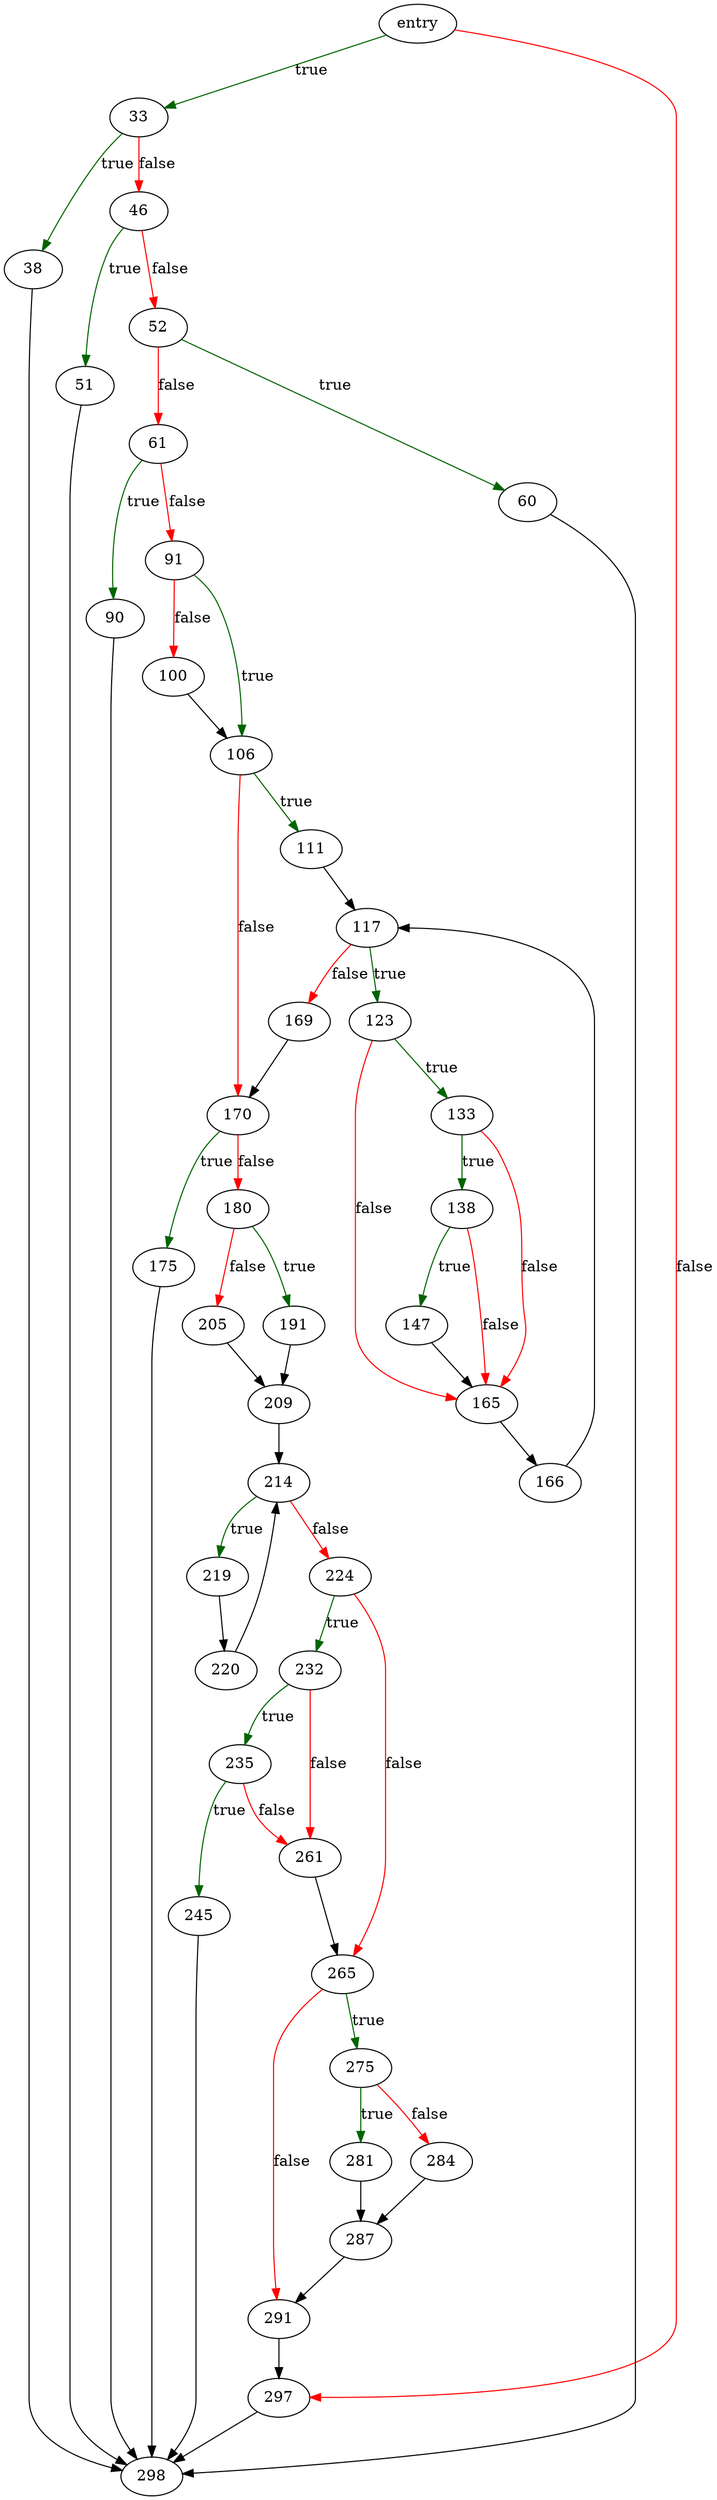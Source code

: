 digraph "withExpand" {
	// Node definitions.
	2 [label=entry];
	33;
	38;
	46;
	51;
	52;
	60;
	61;
	90;
	91;
	100;
	106;
	111;
	117;
	123;
	133;
	138;
	147;
	165;
	166;
	169;
	170;
	175;
	180;
	191;
	205;
	209;
	214;
	219;
	220;
	224;
	232;
	235;
	245;
	261;
	265;
	275;
	281;
	284;
	287;
	291;
	297;
	298;

	// Edge definitions.
	2 -> 33 [
		color=darkgreen
		label=true
	];
	2 -> 297 [
		color=red
		label=false
	];
	33 -> 38 [
		color=darkgreen
		label=true
	];
	33 -> 46 [
		color=red
		label=false
	];
	38 -> 298;
	46 -> 51 [
		color=darkgreen
		label=true
	];
	46 -> 52 [
		color=red
		label=false
	];
	51 -> 298;
	52 -> 60 [
		color=darkgreen
		label=true
	];
	52 -> 61 [
		color=red
		label=false
	];
	60 -> 298;
	61 -> 90 [
		color=darkgreen
		label=true
	];
	61 -> 91 [
		color=red
		label=false
	];
	90 -> 298;
	91 -> 100 [
		color=red
		label=false
	];
	91 -> 106 [
		color=darkgreen
		label=true
	];
	100 -> 106;
	106 -> 111 [
		color=darkgreen
		label=true
	];
	106 -> 170 [
		color=red
		label=false
	];
	111 -> 117;
	117 -> 123 [
		color=darkgreen
		label=true
	];
	117 -> 169 [
		color=red
		label=false
	];
	123 -> 133 [
		color=darkgreen
		label=true
	];
	123 -> 165 [
		color=red
		label=false
	];
	133 -> 138 [
		color=darkgreen
		label=true
	];
	133 -> 165 [
		color=red
		label=false
	];
	138 -> 147 [
		color=darkgreen
		label=true
	];
	138 -> 165 [
		color=red
		label=false
	];
	147 -> 165;
	165 -> 166;
	166 -> 117;
	169 -> 170;
	170 -> 175 [
		color=darkgreen
		label=true
	];
	170 -> 180 [
		color=red
		label=false
	];
	175 -> 298;
	180 -> 191 [
		color=darkgreen
		label=true
	];
	180 -> 205 [
		color=red
		label=false
	];
	191 -> 209;
	205 -> 209;
	209 -> 214;
	214 -> 219 [
		color=darkgreen
		label=true
	];
	214 -> 224 [
		color=red
		label=false
	];
	219 -> 220;
	220 -> 214;
	224 -> 232 [
		color=darkgreen
		label=true
	];
	224 -> 265 [
		color=red
		label=false
	];
	232 -> 235 [
		color=darkgreen
		label=true
	];
	232 -> 261 [
		color=red
		label=false
	];
	235 -> 245 [
		color=darkgreen
		label=true
	];
	235 -> 261 [
		color=red
		label=false
	];
	245 -> 298;
	261 -> 265;
	265 -> 275 [
		color=darkgreen
		label=true
	];
	265 -> 291 [
		color=red
		label=false
	];
	275 -> 281 [
		color=darkgreen
		label=true
	];
	275 -> 284 [
		color=red
		label=false
	];
	281 -> 287;
	284 -> 287;
	287 -> 291;
	291 -> 297;
	297 -> 298;
}